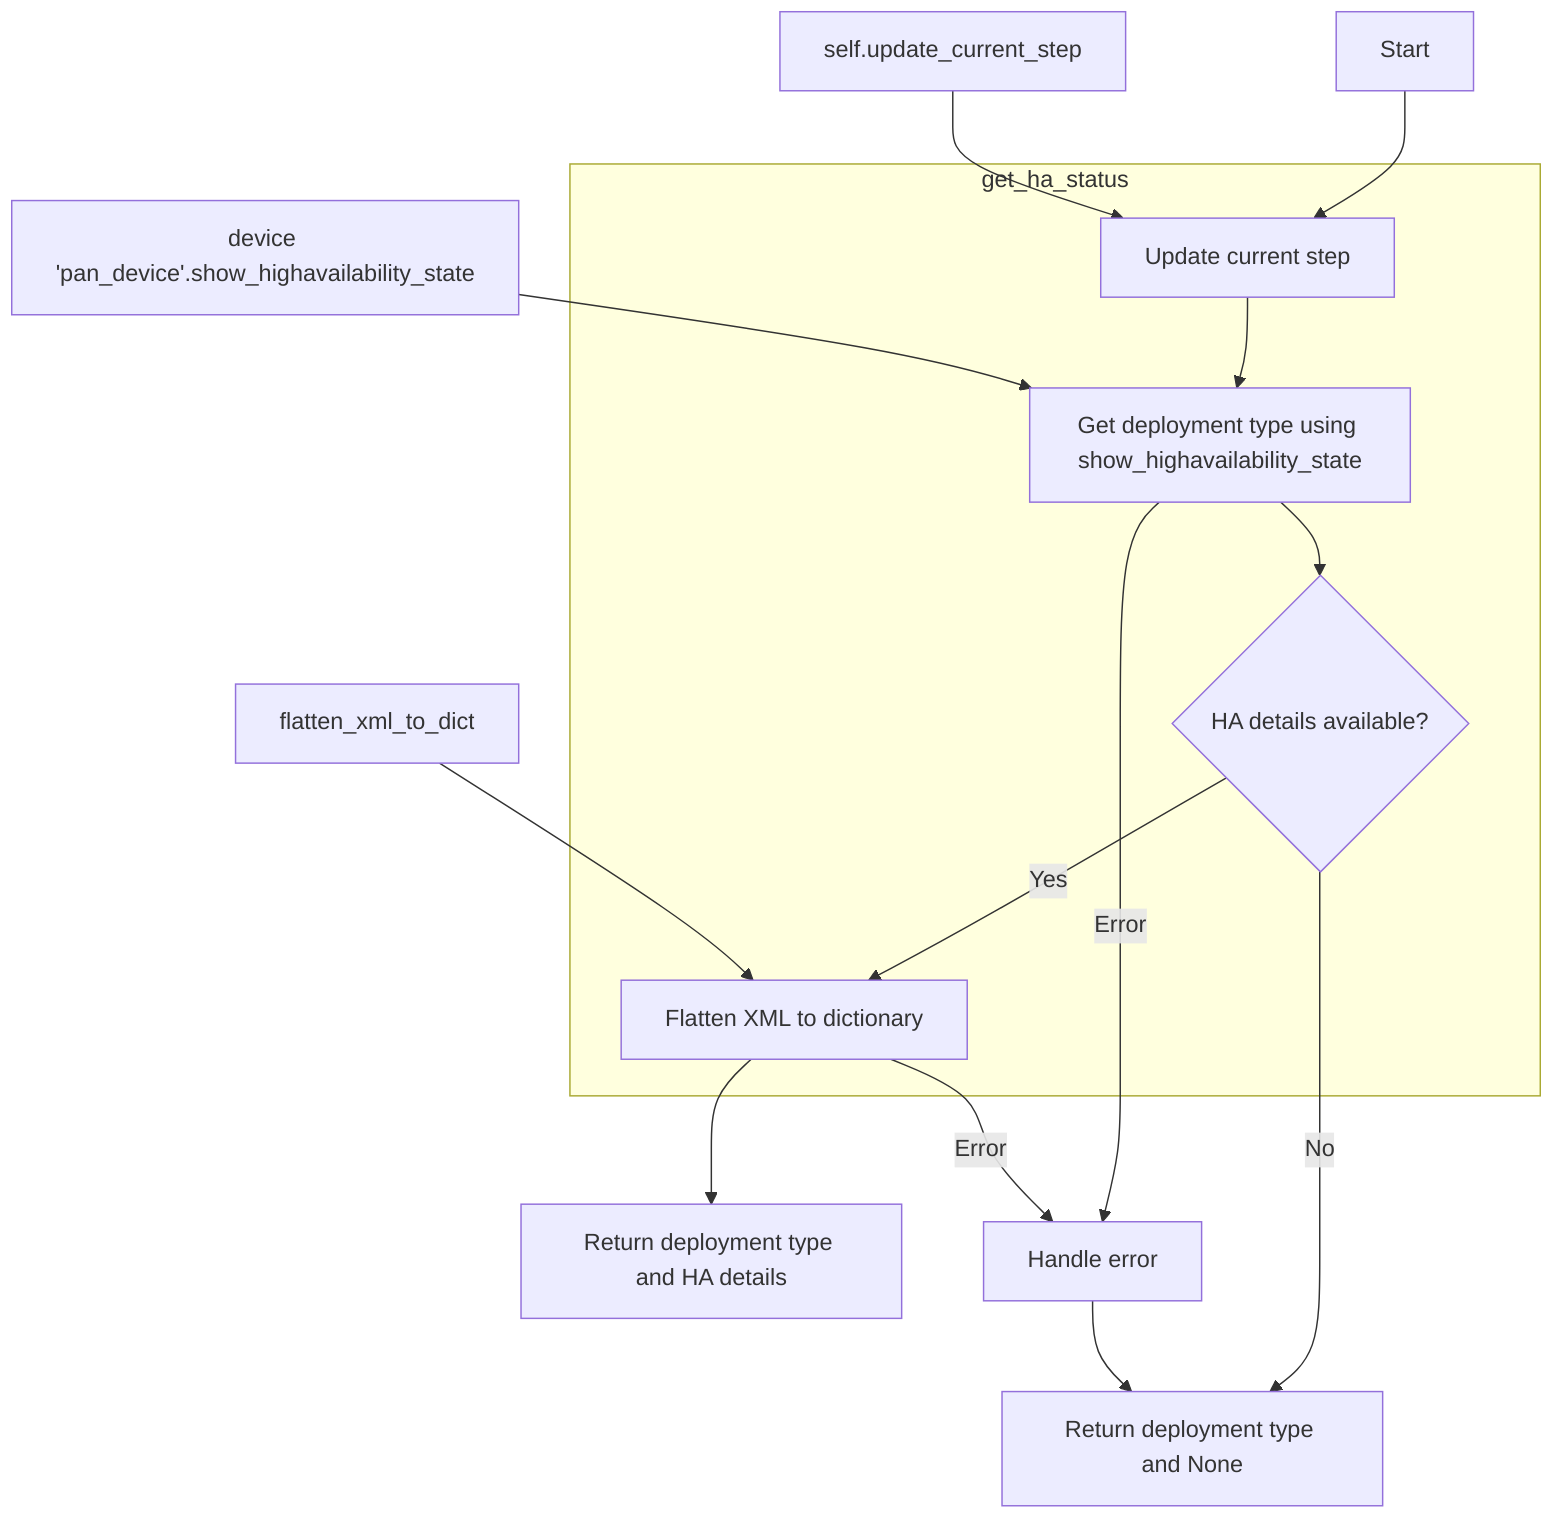flowchart TD
    A[Start] --> B[Update current step]
    B --> C[Get deployment type]
    C --> D{HA details available?}
    D -->|Yes| E[Flatten XML to dictionary]
    D -->|No| F[Return deployment type and None]
    E --> G[Return deployment type and HA details]

    subgraph get_ha_status
        B
        C[Get deployment type using show_highavailability_state]
        D
        E
    end

%% Additional components and relationships
    H[self.update_current_step] --> B
    I[device 'pan_device'.show_highavailability_state] --> C
    J[flatten_xml_to_dict] --> E
%% Error handling (implied)
    C -->|Error| K[Handle error]
    E -->|Error| K
    K --> F